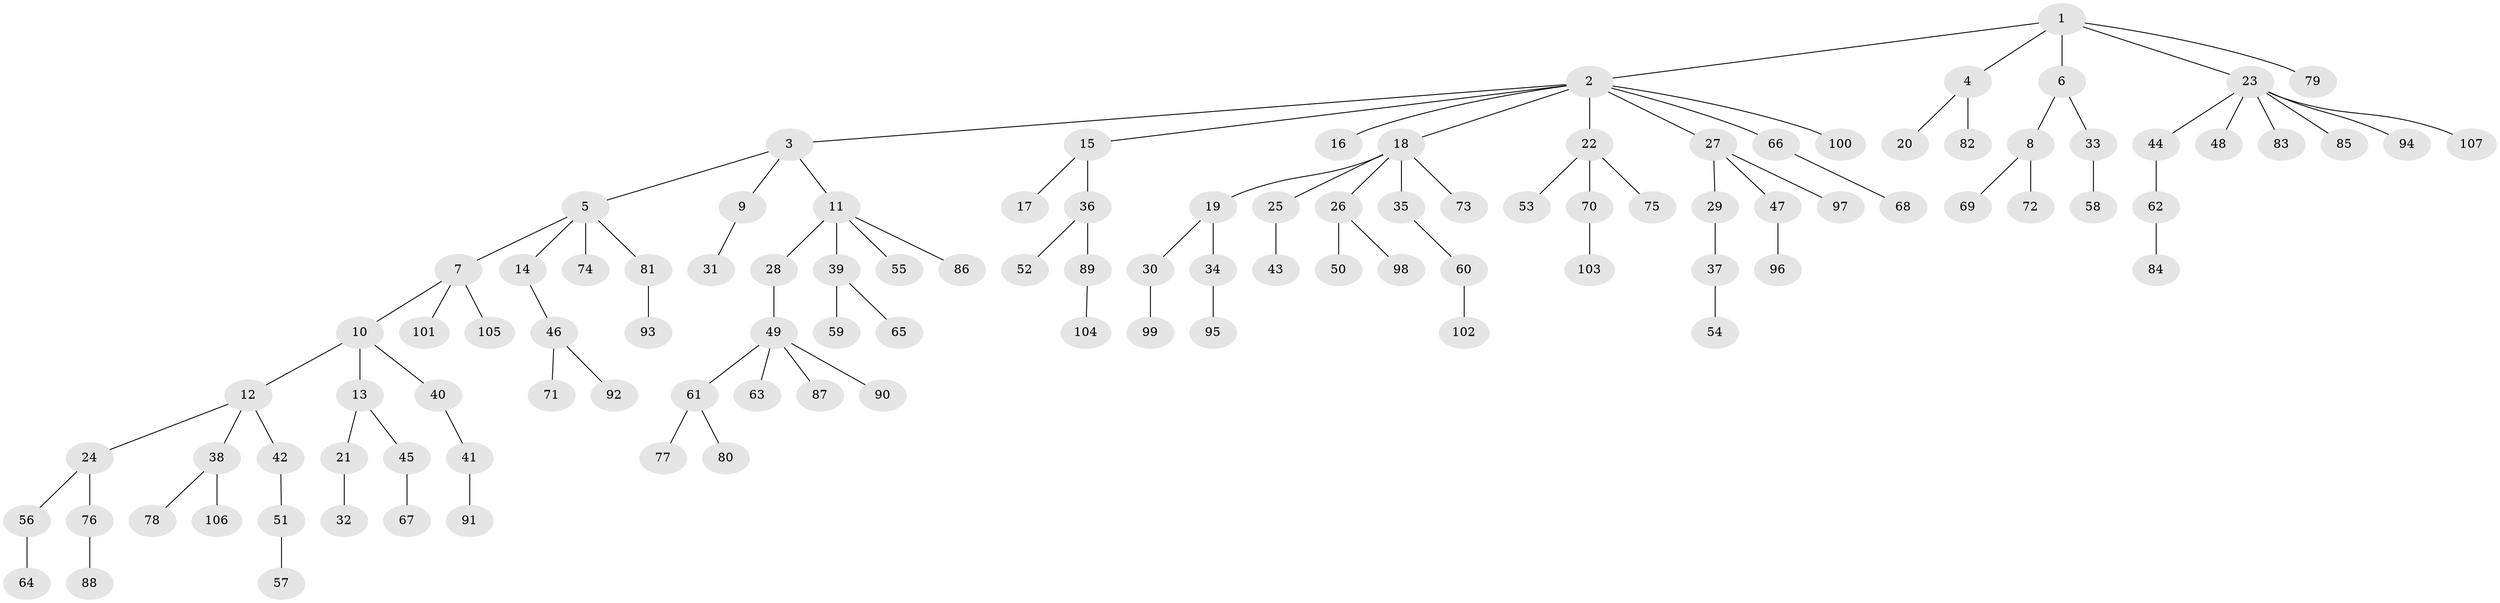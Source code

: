 // Generated by graph-tools (version 1.1) at 2025/36/03/09/25 02:36:50]
// undirected, 107 vertices, 106 edges
graph export_dot {
graph [start="1"]
  node [color=gray90,style=filled];
  1;
  2;
  3;
  4;
  5;
  6;
  7;
  8;
  9;
  10;
  11;
  12;
  13;
  14;
  15;
  16;
  17;
  18;
  19;
  20;
  21;
  22;
  23;
  24;
  25;
  26;
  27;
  28;
  29;
  30;
  31;
  32;
  33;
  34;
  35;
  36;
  37;
  38;
  39;
  40;
  41;
  42;
  43;
  44;
  45;
  46;
  47;
  48;
  49;
  50;
  51;
  52;
  53;
  54;
  55;
  56;
  57;
  58;
  59;
  60;
  61;
  62;
  63;
  64;
  65;
  66;
  67;
  68;
  69;
  70;
  71;
  72;
  73;
  74;
  75;
  76;
  77;
  78;
  79;
  80;
  81;
  82;
  83;
  84;
  85;
  86;
  87;
  88;
  89;
  90;
  91;
  92;
  93;
  94;
  95;
  96;
  97;
  98;
  99;
  100;
  101;
  102;
  103;
  104;
  105;
  106;
  107;
  1 -- 2;
  1 -- 4;
  1 -- 6;
  1 -- 23;
  1 -- 79;
  2 -- 3;
  2 -- 15;
  2 -- 16;
  2 -- 18;
  2 -- 22;
  2 -- 27;
  2 -- 66;
  2 -- 100;
  3 -- 5;
  3 -- 9;
  3 -- 11;
  4 -- 20;
  4 -- 82;
  5 -- 7;
  5 -- 14;
  5 -- 74;
  5 -- 81;
  6 -- 8;
  6 -- 33;
  7 -- 10;
  7 -- 101;
  7 -- 105;
  8 -- 69;
  8 -- 72;
  9 -- 31;
  10 -- 12;
  10 -- 13;
  10 -- 40;
  11 -- 28;
  11 -- 39;
  11 -- 55;
  11 -- 86;
  12 -- 24;
  12 -- 38;
  12 -- 42;
  13 -- 21;
  13 -- 45;
  14 -- 46;
  15 -- 17;
  15 -- 36;
  18 -- 19;
  18 -- 25;
  18 -- 26;
  18 -- 35;
  18 -- 73;
  19 -- 30;
  19 -- 34;
  21 -- 32;
  22 -- 53;
  22 -- 70;
  22 -- 75;
  23 -- 44;
  23 -- 48;
  23 -- 83;
  23 -- 85;
  23 -- 94;
  23 -- 107;
  24 -- 56;
  24 -- 76;
  25 -- 43;
  26 -- 50;
  26 -- 98;
  27 -- 29;
  27 -- 47;
  27 -- 97;
  28 -- 49;
  29 -- 37;
  30 -- 99;
  33 -- 58;
  34 -- 95;
  35 -- 60;
  36 -- 52;
  36 -- 89;
  37 -- 54;
  38 -- 78;
  38 -- 106;
  39 -- 59;
  39 -- 65;
  40 -- 41;
  41 -- 91;
  42 -- 51;
  44 -- 62;
  45 -- 67;
  46 -- 71;
  46 -- 92;
  47 -- 96;
  49 -- 61;
  49 -- 63;
  49 -- 87;
  49 -- 90;
  51 -- 57;
  56 -- 64;
  60 -- 102;
  61 -- 77;
  61 -- 80;
  62 -- 84;
  66 -- 68;
  70 -- 103;
  76 -- 88;
  81 -- 93;
  89 -- 104;
}
